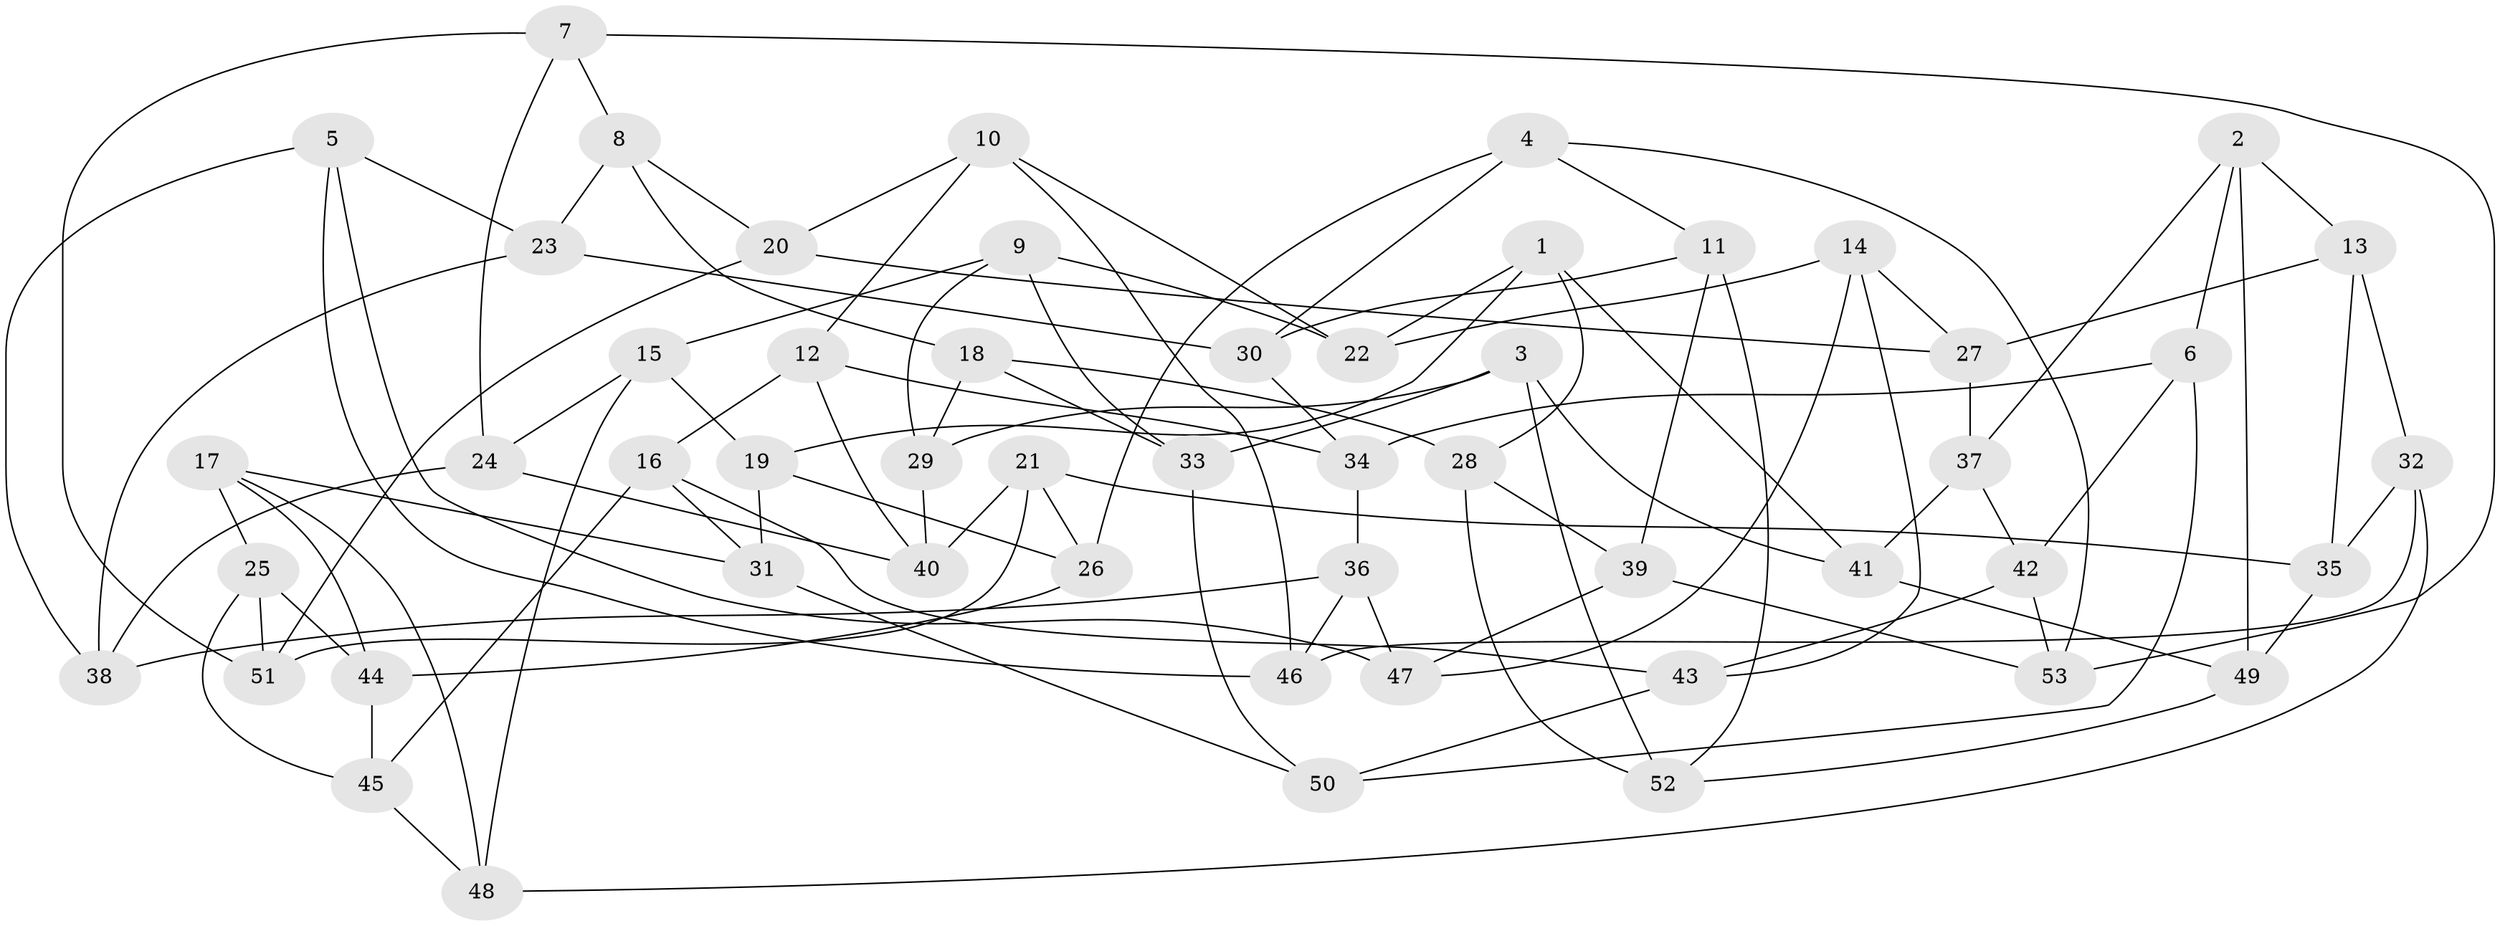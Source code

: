 // coarse degree distribution, {6: 0.5666666666666667, 4: 0.23333333333333334, 5: 0.16666666666666666, 3: 0.03333333333333333}
// Generated by graph-tools (version 1.1) at 2025/52/02/27/25 19:52:29]
// undirected, 53 vertices, 106 edges
graph export_dot {
graph [start="1"]
  node [color=gray90,style=filled];
  1;
  2;
  3;
  4;
  5;
  6;
  7;
  8;
  9;
  10;
  11;
  12;
  13;
  14;
  15;
  16;
  17;
  18;
  19;
  20;
  21;
  22;
  23;
  24;
  25;
  26;
  27;
  28;
  29;
  30;
  31;
  32;
  33;
  34;
  35;
  36;
  37;
  38;
  39;
  40;
  41;
  42;
  43;
  44;
  45;
  46;
  47;
  48;
  49;
  50;
  51;
  52;
  53;
  1 -- 41;
  1 -- 19;
  1 -- 22;
  1 -- 28;
  2 -- 49;
  2 -- 37;
  2 -- 13;
  2 -- 6;
  3 -- 33;
  3 -- 52;
  3 -- 29;
  3 -- 41;
  4 -- 30;
  4 -- 26;
  4 -- 11;
  4 -- 53;
  5 -- 38;
  5 -- 23;
  5 -- 46;
  5 -- 47;
  6 -- 34;
  6 -- 42;
  6 -- 50;
  7 -- 24;
  7 -- 53;
  7 -- 51;
  7 -- 8;
  8 -- 18;
  8 -- 20;
  8 -- 23;
  9 -- 15;
  9 -- 22;
  9 -- 29;
  9 -- 33;
  10 -- 46;
  10 -- 22;
  10 -- 12;
  10 -- 20;
  11 -- 30;
  11 -- 52;
  11 -- 39;
  12 -- 16;
  12 -- 34;
  12 -- 40;
  13 -- 32;
  13 -- 35;
  13 -- 27;
  14 -- 47;
  14 -- 27;
  14 -- 22;
  14 -- 43;
  15 -- 48;
  15 -- 19;
  15 -- 24;
  16 -- 31;
  16 -- 45;
  16 -- 43;
  17 -- 25;
  17 -- 31;
  17 -- 48;
  17 -- 44;
  18 -- 29;
  18 -- 28;
  18 -- 33;
  19 -- 31;
  19 -- 26;
  20 -- 27;
  20 -- 51;
  21 -- 51;
  21 -- 40;
  21 -- 35;
  21 -- 26;
  23 -- 38;
  23 -- 30;
  24 -- 38;
  24 -- 40;
  25 -- 44;
  25 -- 45;
  25 -- 51;
  26 -- 44;
  27 -- 37;
  28 -- 39;
  28 -- 52;
  29 -- 40;
  30 -- 34;
  31 -- 50;
  32 -- 46;
  32 -- 48;
  32 -- 35;
  33 -- 50;
  34 -- 36;
  35 -- 49;
  36 -- 38;
  36 -- 46;
  36 -- 47;
  37 -- 42;
  37 -- 41;
  39 -- 53;
  39 -- 47;
  41 -- 49;
  42 -- 43;
  42 -- 53;
  43 -- 50;
  44 -- 45;
  45 -- 48;
  49 -- 52;
}

